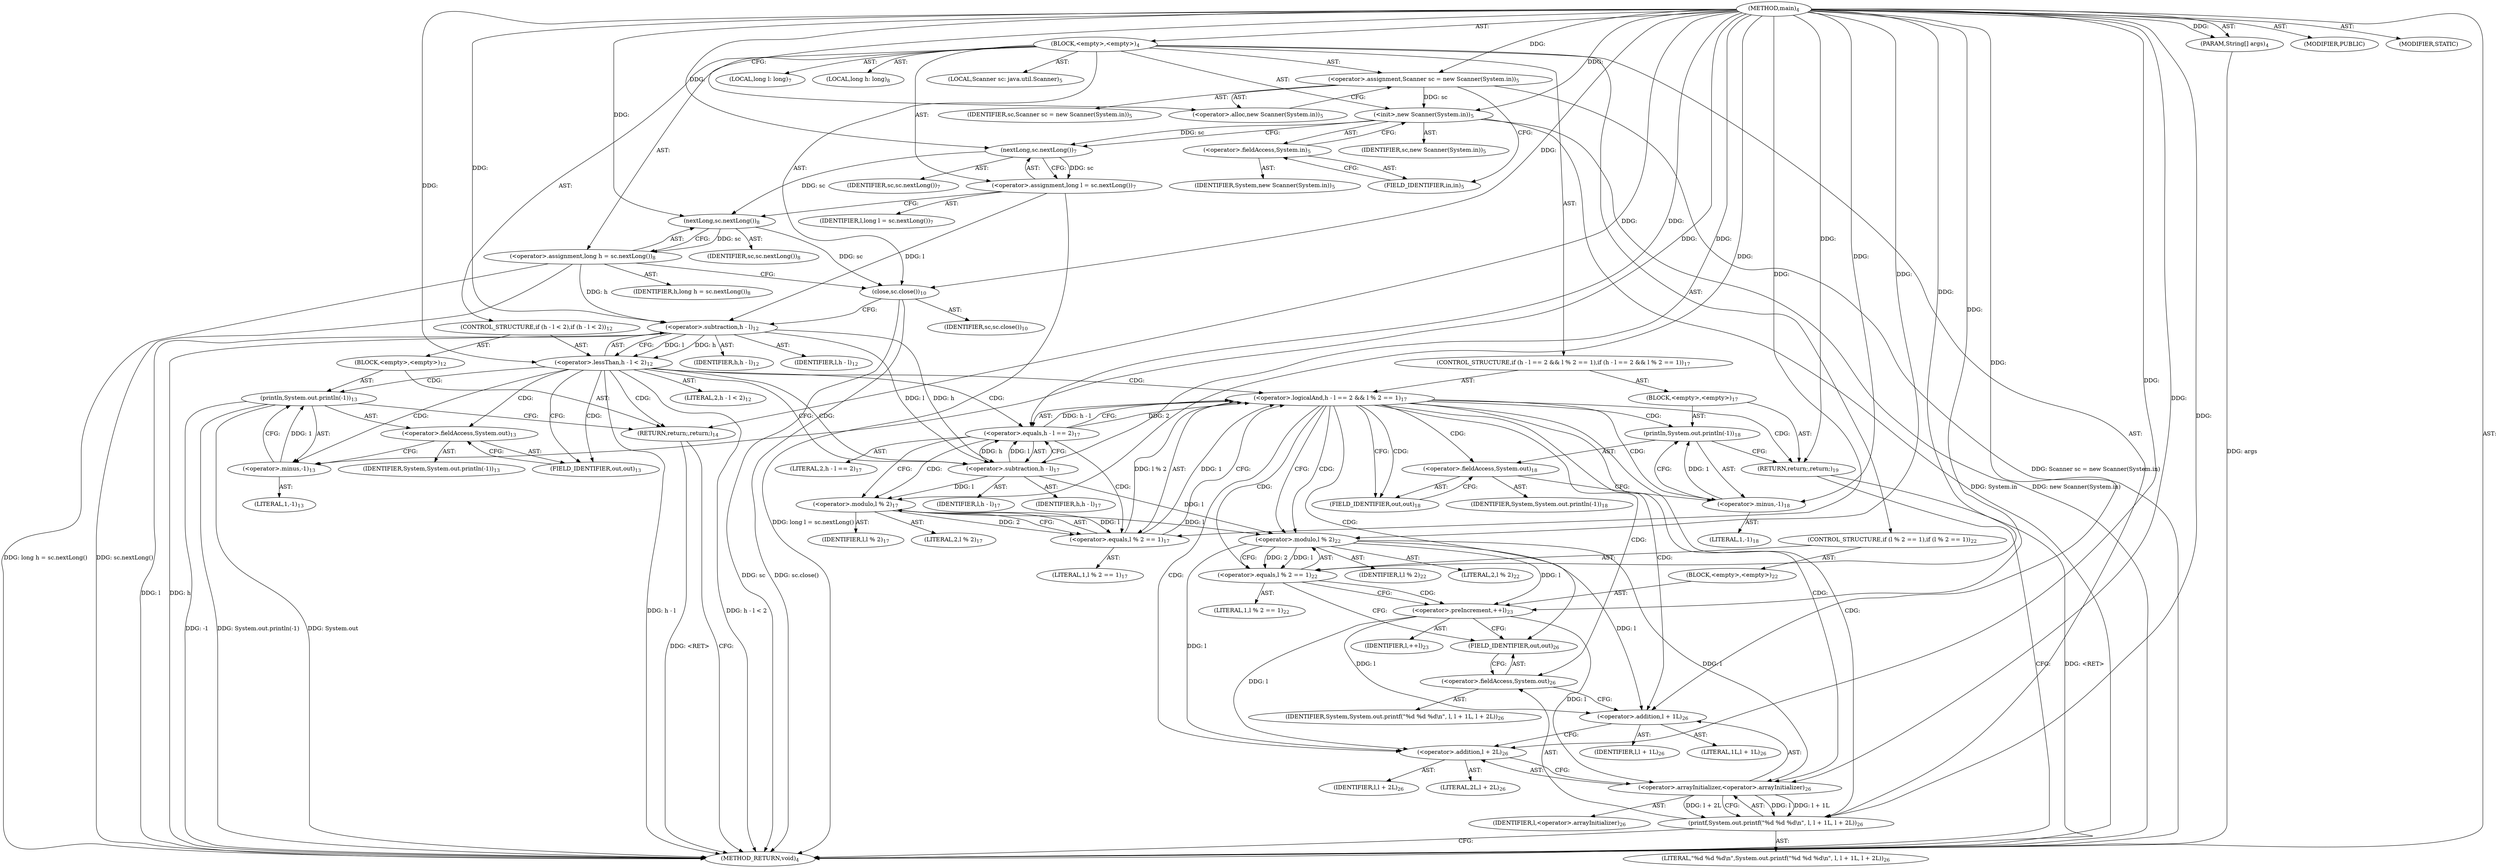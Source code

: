 digraph "main" {  
"19" [label = <(METHOD,main)<SUB>4</SUB>> ]
"20" [label = <(PARAM,String[] args)<SUB>4</SUB>> ]
"21" [label = <(BLOCK,&lt;empty&gt;,&lt;empty&gt;)<SUB>4</SUB>> ]
"4" [label = <(LOCAL,Scanner sc: java.util.Scanner)<SUB>5</SUB>> ]
"22" [label = <(&lt;operator&gt;.assignment,Scanner sc = new Scanner(System.in))<SUB>5</SUB>> ]
"23" [label = <(IDENTIFIER,sc,Scanner sc = new Scanner(System.in))<SUB>5</SUB>> ]
"24" [label = <(&lt;operator&gt;.alloc,new Scanner(System.in))<SUB>5</SUB>> ]
"25" [label = <(&lt;init&gt;,new Scanner(System.in))<SUB>5</SUB>> ]
"3" [label = <(IDENTIFIER,sc,new Scanner(System.in))<SUB>5</SUB>> ]
"26" [label = <(&lt;operator&gt;.fieldAccess,System.in)<SUB>5</SUB>> ]
"27" [label = <(IDENTIFIER,System,new Scanner(System.in))<SUB>5</SUB>> ]
"28" [label = <(FIELD_IDENTIFIER,in,in)<SUB>5</SUB>> ]
"29" [label = <(LOCAL,long l: long)<SUB>7</SUB>> ]
"30" [label = <(&lt;operator&gt;.assignment,long l = sc.nextLong())<SUB>7</SUB>> ]
"31" [label = <(IDENTIFIER,l,long l = sc.nextLong())<SUB>7</SUB>> ]
"32" [label = <(nextLong,sc.nextLong())<SUB>7</SUB>> ]
"33" [label = <(IDENTIFIER,sc,sc.nextLong())<SUB>7</SUB>> ]
"34" [label = <(LOCAL,long h: long)<SUB>8</SUB>> ]
"35" [label = <(&lt;operator&gt;.assignment,long h = sc.nextLong())<SUB>8</SUB>> ]
"36" [label = <(IDENTIFIER,h,long h = sc.nextLong())<SUB>8</SUB>> ]
"37" [label = <(nextLong,sc.nextLong())<SUB>8</SUB>> ]
"38" [label = <(IDENTIFIER,sc,sc.nextLong())<SUB>8</SUB>> ]
"39" [label = <(close,sc.close())<SUB>10</SUB>> ]
"40" [label = <(IDENTIFIER,sc,sc.close())<SUB>10</SUB>> ]
"41" [label = <(CONTROL_STRUCTURE,if (h - l &lt; 2),if (h - l &lt; 2))<SUB>12</SUB>> ]
"42" [label = <(&lt;operator&gt;.lessThan,h - l &lt; 2)<SUB>12</SUB>> ]
"43" [label = <(&lt;operator&gt;.subtraction,h - l)<SUB>12</SUB>> ]
"44" [label = <(IDENTIFIER,h,h - l)<SUB>12</SUB>> ]
"45" [label = <(IDENTIFIER,l,h - l)<SUB>12</SUB>> ]
"46" [label = <(LITERAL,2,h - l &lt; 2)<SUB>12</SUB>> ]
"47" [label = <(BLOCK,&lt;empty&gt;,&lt;empty&gt;)<SUB>12</SUB>> ]
"48" [label = <(println,System.out.println(-1))<SUB>13</SUB>> ]
"49" [label = <(&lt;operator&gt;.fieldAccess,System.out)<SUB>13</SUB>> ]
"50" [label = <(IDENTIFIER,System,System.out.println(-1))<SUB>13</SUB>> ]
"51" [label = <(FIELD_IDENTIFIER,out,out)<SUB>13</SUB>> ]
"52" [label = <(&lt;operator&gt;.minus,-1)<SUB>13</SUB>> ]
"53" [label = <(LITERAL,1,-1)<SUB>13</SUB>> ]
"54" [label = <(RETURN,return;,return;)<SUB>14</SUB>> ]
"55" [label = <(CONTROL_STRUCTURE,if (h - l == 2 &amp;&amp; l % 2 == 1),if (h - l == 2 &amp;&amp; l % 2 == 1))<SUB>17</SUB>> ]
"56" [label = <(&lt;operator&gt;.logicalAnd,h - l == 2 &amp;&amp; l % 2 == 1)<SUB>17</SUB>> ]
"57" [label = <(&lt;operator&gt;.equals,h - l == 2)<SUB>17</SUB>> ]
"58" [label = <(&lt;operator&gt;.subtraction,h - l)<SUB>17</SUB>> ]
"59" [label = <(IDENTIFIER,h,h - l)<SUB>17</SUB>> ]
"60" [label = <(IDENTIFIER,l,h - l)<SUB>17</SUB>> ]
"61" [label = <(LITERAL,2,h - l == 2)<SUB>17</SUB>> ]
"62" [label = <(&lt;operator&gt;.equals,l % 2 == 1)<SUB>17</SUB>> ]
"63" [label = <(&lt;operator&gt;.modulo,l % 2)<SUB>17</SUB>> ]
"64" [label = <(IDENTIFIER,l,l % 2)<SUB>17</SUB>> ]
"65" [label = <(LITERAL,2,l % 2)<SUB>17</SUB>> ]
"66" [label = <(LITERAL,1,l % 2 == 1)<SUB>17</SUB>> ]
"67" [label = <(BLOCK,&lt;empty&gt;,&lt;empty&gt;)<SUB>17</SUB>> ]
"68" [label = <(println,System.out.println(-1))<SUB>18</SUB>> ]
"69" [label = <(&lt;operator&gt;.fieldAccess,System.out)<SUB>18</SUB>> ]
"70" [label = <(IDENTIFIER,System,System.out.println(-1))<SUB>18</SUB>> ]
"71" [label = <(FIELD_IDENTIFIER,out,out)<SUB>18</SUB>> ]
"72" [label = <(&lt;operator&gt;.minus,-1)<SUB>18</SUB>> ]
"73" [label = <(LITERAL,1,-1)<SUB>18</SUB>> ]
"74" [label = <(RETURN,return;,return;)<SUB>19</SUB>> ]
"75" [label = <(CONTROL_STRUCTURE,if (l % 2 == 1),if (l % 2 == 1))<SUB>22</SUB>> ]
"76" [label = <(&lt;operator&gt;.equals,l % 2 == 1)<SUB>22</SUB>> ]
"77" [label = <(&lt;operator&gt;.modulo,l % 2)<SUB>22</SUB>> ]
"78" [label = <(IDENTIFIER,l,l % 2)<SUB>22</SUB>> ]
"79" [label = <(LITERAL,2,l % 2)<SUB>22</SUB>> ]
"80" [label = <(LITERAL,1,l % 2 == 1)<SUB>22</SUB>> ]
"81" [label = <(BLOCK,&lt;empty&gt;,&lt;empty&gt;)<SUB>22</SUB>> ]
"82" [label = <(&lt;operator&gt;.preIncrement,++l)<SUB>23</SUB>> ]
"83" [label = <(IDENTIFIER,l,++l)<SUB>23</SUB>> ]
"84" [label = <(printf,System.out.printf(&quot;%d %d %d\n&quot;, l, l + 1L, l + 2L))<SUB>26</SUB>> ]
"85" [label = <(&lt;operator&gt;.fieldAccess,System.out)<SUB>26</SUB>> ]
"86" [label = <(IDENTIFIER,System,System.out.printf(&quot;%d %d %d\n&quot;, l, l + 1L, l + 2L))<SUB>26</SUB>> ]
"87" [label = <(FIELD_IDENTIFIER,out,out)<SUB>26</SUB>> ]
"88" [label = <(LITERAL,&quot;%d %d %d\n&quot;,System.out.printf(&quot;%d %d %d\n&quot;, l, l + 1L, l + 2L))<SUB>26</SUB>> ]
"89" [label = <(&lt;operator&gt;.arrayInitializer,&lt;operator&gt;.arrayInitializer)<SUB>26</SUB>> ]
"90" [label = <(IDENTIFIER,l,&lt;operator&gt;.arrayInitializer)<SUB>26</SUB>> ]
"91" [label = <(&lt;operator&gt;.addition,l + 1L)<SUB>26</SUB>> ]
"92" [label = <(IDENTIFIER,l,l + 1L)<SUB>26</SUB>> ]
"93" [label = <(LITERAL,1L,l + 1L)<SUB>26</SUB>> ]
"94" [label = <(&lt;operator&gt;.addition,l + 2L)<SUB>26</SUB>> ]
"95" [label = <(IDENTIFIER,l,l + 2L)<SUB>26</SUB>> ]
"96" [label = <(LITERAL,2L,l + 2L)<SUB>26</SUB>> ]
"97" [label = <(MODIFIER,PUBLIC)> ]
"98" [label = <(MODIFIER,STATIC)> ]
"99" [label = <(METHOD_RETURN,void)<SUB>4</SUB>> ]
  "19" -> "20"  [ label = "AST: "] 
  "19" -> "21"  [ label = "AST: "] 
  "19" -> "97"  [ label = "AST: "] 
  "19" -> "98"  [ label = "AST: "] 
  "19" -> "99"  [ label = "AST: "] 
  "21" -> "4"  [ label = "AST: "] 
  "21" -> "22"  [ label = "AST: "] 
  "21" -> "25"  [ label = "AST: "] 
  "21" -> "29"  [ label = "AST: "] 
  "21" -> "30"  [ label = "AST: "] 
  "21" -> "34"  [ label = "AST: "] 
  "21" -> "35"  [ label = "AST: "] 
  "21" -> "39"  [ label = "AST: "] 
  "21" -> "41"  [ label = "AST: "] 
  "21" -> "55"  [ label = "AST: "] 
  "21" -> "75"  [ label = "AST: "] 
  "21" -> "84"  [ label = "AST: "] 
  "22" -> "23"  [ label = "AST: "] 
  "22" -> "24"  [ label = "AST: "] 
  "25" -> "3"  [ label = "AST: "] 
  "25" -> "26"  [ label = "AST: "] 
  "26" -> "27"  [ label = "AST: "] 
  "26" -> "28"  [ label = "AST: "] 
  "30" -> "31"  [ label = "AST: "] 
  "30" -> "32"  [ label = "AST: "] 
  "32" -> "33"  [ label = "AST: "] 
  "35" -> "36"  [ label = "AST: "] 
  "35" -> "37"  [ label = "AST: "] 
  "37" -> "38"  [ label = "AST: "] 
  "39" -> "40"  [ label = "AST: "] 
  "41" -> "42"  [ label = "AST: "] 
  "41" -> "47"  [ label = "AST: "] 
  "42" -> "43"  [ label = "AST: "] 
  "42" -> "46"  [ label = "AST: "] 
  "43" -> "44"  [ label = "AST: "] 
  "43" -> "45"  [ label = "AST: "] 
  "47" -> "48"  [ label = "AST: "] 
  "47" -> "54"  [ label = "AST: "] 
  "48" -> "49"  [ label = "AST: "] 
  "48" -> "52"  [ label = "AST: "] 
  "49" -> "50"  [ label = "AST: "] 
  "49" -> "51"  [ label = "AST: "] 
  "52" -> "53"  [ label = "AST: "] 
  "55" -> "56"  [ label = "AST: "] 
  "55" -> "67"  [ label = "AST: "] 
  "56" -> "57"  [ label = "AST: "] 
  "56" -> "62"  [ label = "AST: "] 
  "57" -> "58"  [ label = "AST: "] 
  "57" -> "61"  [ label = "AST: "] 
  "58" -> "59"  [ label = "AST: "] 
  "58" -> "60"  [ label = "AST: "] 
  "62" -> "63"  [ label = "AST: "] 
  "62" -> "66"  [ label = "AST: "] 
  "63" -> "64"  [ label = "AST: "] 
  "63" -> "65"  [ label = "AST: "] 
  "67" -> "68"  [ label = "AST: "] 
  "67" -> "74"  [ label = "AST: "] 
  "68" -> "69"  [ label = "AST: "] 
  "68" -> "72"  [ label = "AST: "] 
  "69" -> "70"  [ label = "AST: "] 
  "69" -> "71"  [ label = "AST: "] 
  "72" -> "73"  [ label = "AST: "] 
  "75" -> "76"  [ label = "AST: "] 
  "75" -> "81"  [ label = "AST: "] 
  "76" -> "77"  [ label = "AST: "] 
  "76" -> "80"  [ label = "AST: "] 
  "77" -> "78"  [ label = "AST: "] 
  "77" -> "79"  [ label = "AST: "] 
  "81" -> "82"  [ label = "AST: "] 
  "82" -> "83"  [ label = "AST: "] 
  "84" -> "85"  [ label = "AST: "] 
  "84" -> "88"  [ label = "AST: "] 
  "84" -> "89"  [ label = "AST: "] 
  "85" -> "86"  [ label = "AST: "] 
  "85" -> "87"  [ label = "AST: "] 
  "89" -> "90"  [ label = "AST: "] 
  "89" -> "91"  [ label = "AST: "] 
  "89" -> "94"  [ label = "AST: "] 
  "91" -> "92"  [ label = "AST: "] 
  "91" -> "93"  [ label = "AST: "] 
  "94" -> "95"  [ label = "AST: "] 
  "94" -> "96"  [ label = "AST: "] 
  "22" -> "28"  [ label = "CFG: "] 
  "25" -> "32"  [ label = "CFG: "] 
  "30" -> "37"  [ label = "CFG: "] 
  "35" -> "39"  [ label = "CFG: "] 
  "39" -> "43"  [ label = "CFG: "] 
  "84" -> "99"  [ label = "CFG: "] 
  "24" -> "22"  [ label = "CFG: "] 
  "26" -> "25"  [ label = "CFG: "] 
  "32" -> "30"  [ label = "CFG: "] 
  "37" -> "35"  [ label = "CFG: "] 
  "42" -> "51"  [ label = "CFG: "] 
  "42" -> "58"  [ label = "CFG: "] 
  "56" -> "71"  [ label = "CFG: "] 
  "56" -> "77"  [ label = "CFG: "] 
  "76" -> "82"  [ label = "CFG: "] 
  "76" -> "87"  [ label = "CFG: "] 
  "85" -> "91"  [ label = "CFG: "] 
  "89" -> "84"  [ label = "CFG: "] 
  "28" -> "26"  [ label = "CFG: "] 
  "43" -> "42"  [ label = "CFG: "] 
  "48" -> "54"  [ label = "CFG: "] 
  "54" -> "99"  [ label = "CFG: "] 
  "57" -> "56"  [ label = "CFG: "] 
  "57" -> "63"  [ label = "CFG: "] 
  "62" -> "56"  [ label = "CFG: "] 
  "68" -> "74"  [ label = "CFG: "] 
  "74" -> "99"  [ label = "CFG: "] 
  "77" -> "76"  [ label = "CFG: "] 
  "82" -> "87"  [ label = "CFG: "] 
  "87" -> "85"  [ label = "CFG: "] 
  "91" -> "94"  [ label = "CFG: "] 
  "94" -> "89"  [ label = "CFG: "] 
  "49" -> "52"  [ label = "CFG: "] 
  "52" -> "48"  [ label = "CFG: "] 
  "58" -> "57"  [ label = "CFG: "] 
  "63" -> "62"  [ label = "CFG: "] 
  "69" -> "72"  [ label = "CFG: "] 
  "72" -> "68"  [ label = "CFG: "] 
  "51" -> "49"  [ label = "CFG: "] 
  "71" -> "69"  [ label = "CFG: "] 
  "19" -> "24"  [ label = "CFG: "] 
  "74" -> "99"  [ label = "DDG: &lt;RET&gt;"] 
  "54" -> "99"  [ label = "DDG: &lt;RET&gt;"] 
  "20" -> "99"  [ label = "DDG: args"] 
  "22" -> "99"  [ label = "DDG: Scanner sc = new Scanner(System.in)"] 
  "25" -> "99"  [ label = "DDG: System.in"] 
  "25" -> "99"  [ label = "DDG: new Scanner(System.in)"] 
  "30" -> "99"  [ label = "DDG: long l = sc.nextLong()"] 
  "35" -> "99"  [ label = "DDG: sc.nextLong()"] 
  "35" -> "99"  [ label = "DDG: long h = sc.nextLong()"] 
  "39" -> "99"  [ label = "DDG: sc"] 
  "39" -> "99"  [ label = "DDG: sc.close()"] 
  "43" -> "99"  [ label = "DDG: h"] 
  "43" -> "99"  [ label = "DDG: l"] 
  "42" -> "99"  [ label = "DDG: h - l"] 
  "42" -> "99"  [ label = "DDG: h - l &lt; 2"] 
  "48" -> "99"  [ label = "DDG: System.out"] 
  "48" -> "99"  [ label = "DDG: -1"] 
  "48" -> "99"  [ label = "DDG: System.out.println(-1)"] 
  "19" -> "20"  [ label = "DDG: "] 
  "19" -> "22"  [ label = "DDG: "] 
  "32" -> "30"  [ label = "DDG: sc"] 
  "37" -> "35"  [ label = "DDG: sc"] 
  "22" -> "25"  [ label = "DDG: sc"] 
  "19" -> "25"  [ label = "DDG: "] 
  "37" -> "39"  [ label = "DDG: sc"] 
  "19" -> "39"  [ label = "DDG: "] 
  "19" -> "84"  [ label = "DDG: "] 
  "89" -> "84"  [ label = "DDG: l"] 
  "89" -> "84"  [ label = "DDG: l + 1L"] 
  "89" -> "84"  [ label = "DDG: l + 2L"] 
  "25" -> "32"  [ label = "DDG: sc"] 
  "19" -> "32"  [ label = "DDG: "] 
  "32" -> "37"  [ label = "DDG: sc"] 
  "19" -> "37"  [ label = "DDG: "] 
  "43" -> "42"  [ label = "DDG: h"] 
  "43" -> "42"  [ label = "DDG: l"] 
  "19" -> "42"  [ label = "DDG: "] 
  "19" -> "54"  [ label = "DDG: "] 
  "57" -> "56"  [ label = "DDG: h - l"] 
  "57" -> "56"  [ label = "DDG: 2"] 
  "62" -> "56"  [ label = "DDG: l % 2"] 
  "62" -> "56"  [ label = "DDG: 1"] 
  "19" -> "74"  [ label = "DDG: "] 
  "77" -> "76"  [ label = "DDG: l"] 
  "77" -> "76"  [ label = "DDG: 2"] 
  "19" -> "76"  [ label = "DDG: "] 
  "19" -> "89"  [ label = "DDG: "] 
  "77" -> "89"  [ label = "DDG: l"] 
  "82" -> "89"  [ label = "DDG: l"] 
  "35" -> "43"  [ label = "DDG: h"] 
  "19" -> "43"  [ label = "DDG: "] 
  "30" -> "43"  [ label = "DDG: l"] 
  "52" -> "48"  [ label = "DDG: 1"] 
  "58" -> "57"  [ label = "DDG: h"] 
  "58" -> "57"  [ label = "DDG: l"] 
  "19" -> "57"  [ label = "DDG: "] 
  "63" -> "62"  [ label = "DDG: l"] 
  "63" -> "62"  [ label = "DDG: 2"] 
  "19" -> "62"  [ label = "DDG: "] 
  "72" -> "68"  [ label = "DDG: 1"] 
  "58" -> "77"  [ label = "DDG: l"] 
  "63" -> "77"  [ label = "DDG: l"] 
  "19" -> "77"  [ label = "DDG: "] 
  "77" -> "82"  [ label = "DDG: l"] 
  "19" -> "82"  [ label = "DDG: "] 
  "77" -> "91"  [ label = "DDG: l"] 
  "82" -> "91"  [ label = "DDG: l"] 
  "19" -> "91"  [ label = "DDG: "] 
  "19" -> "94"  [ label = "DDG: "] 
  "77" -> "94"  [ label = "DDG: l"] 
  "82" -> "94"  [ label = "DDG: l"] 
  "19" -> "52"  [ label = "DDG: "] 
  "43" -> "58"  [ label = "DDG: h"] 
  "19" -> "58"  [ label = "DDG: "] 
  "43" -> "58"  [ label = "DDG: l"] 
  "58" -> "63"  [ label = "DDG: l"] 
  "19" -> "63"  [ label = "DDG: "] 
  "19" -> "72"  [ label = "DDG: "] 
  "42" -> "48"  [ label = "CDG: "] 
  "42" -> "58"  [ label = "CDG: "] 
  "42" -> "49"  [ label = "CDG: "] 
  "42" -> "51"  [ label = "CDG: "] 
  "42" -> "57"  [ label = "CDG: "] 
  "42" -> "52"  [ label = "CDG: "] 
  "42" -> "56"  [ label = "CDG: "] 
  "42" -> "54"  [ label = "CDG: "] 
  "56" -> "94"  [ label = "CDG: "] 
  "56" -> "68"  [ label = "CDG: "] 
  "56" -> "77"  [ label = "CDG: "] 
  "56" -> "89"  [ label = "CDG: "] 
  "56" -> "71"  [ label = "CDG: "] 
  "56" -> "84"  [ label = "CDG: "] 
  "56" -> "85"  [ label = "CDG: "] 
  "56" -> "72"  [ label = "CDG: "] 
  "56" -> "69"  [ label = "CDG: "] 
  "56" -> "74"  [ label = "CDG: "] 
  "56" -> "76"  [ label = "CDG: "] 
  "56" -> "87"  [ label = "CDG: "] 
  "56" -> "91"  [ label = "CDG: "] 
  "76" -> "82"  [ label = "CDG: "] 
  "57" -> "63"  [ label = "CDG: "] 
  "57" -> "62"  [ label = "CDG: "] 
}
